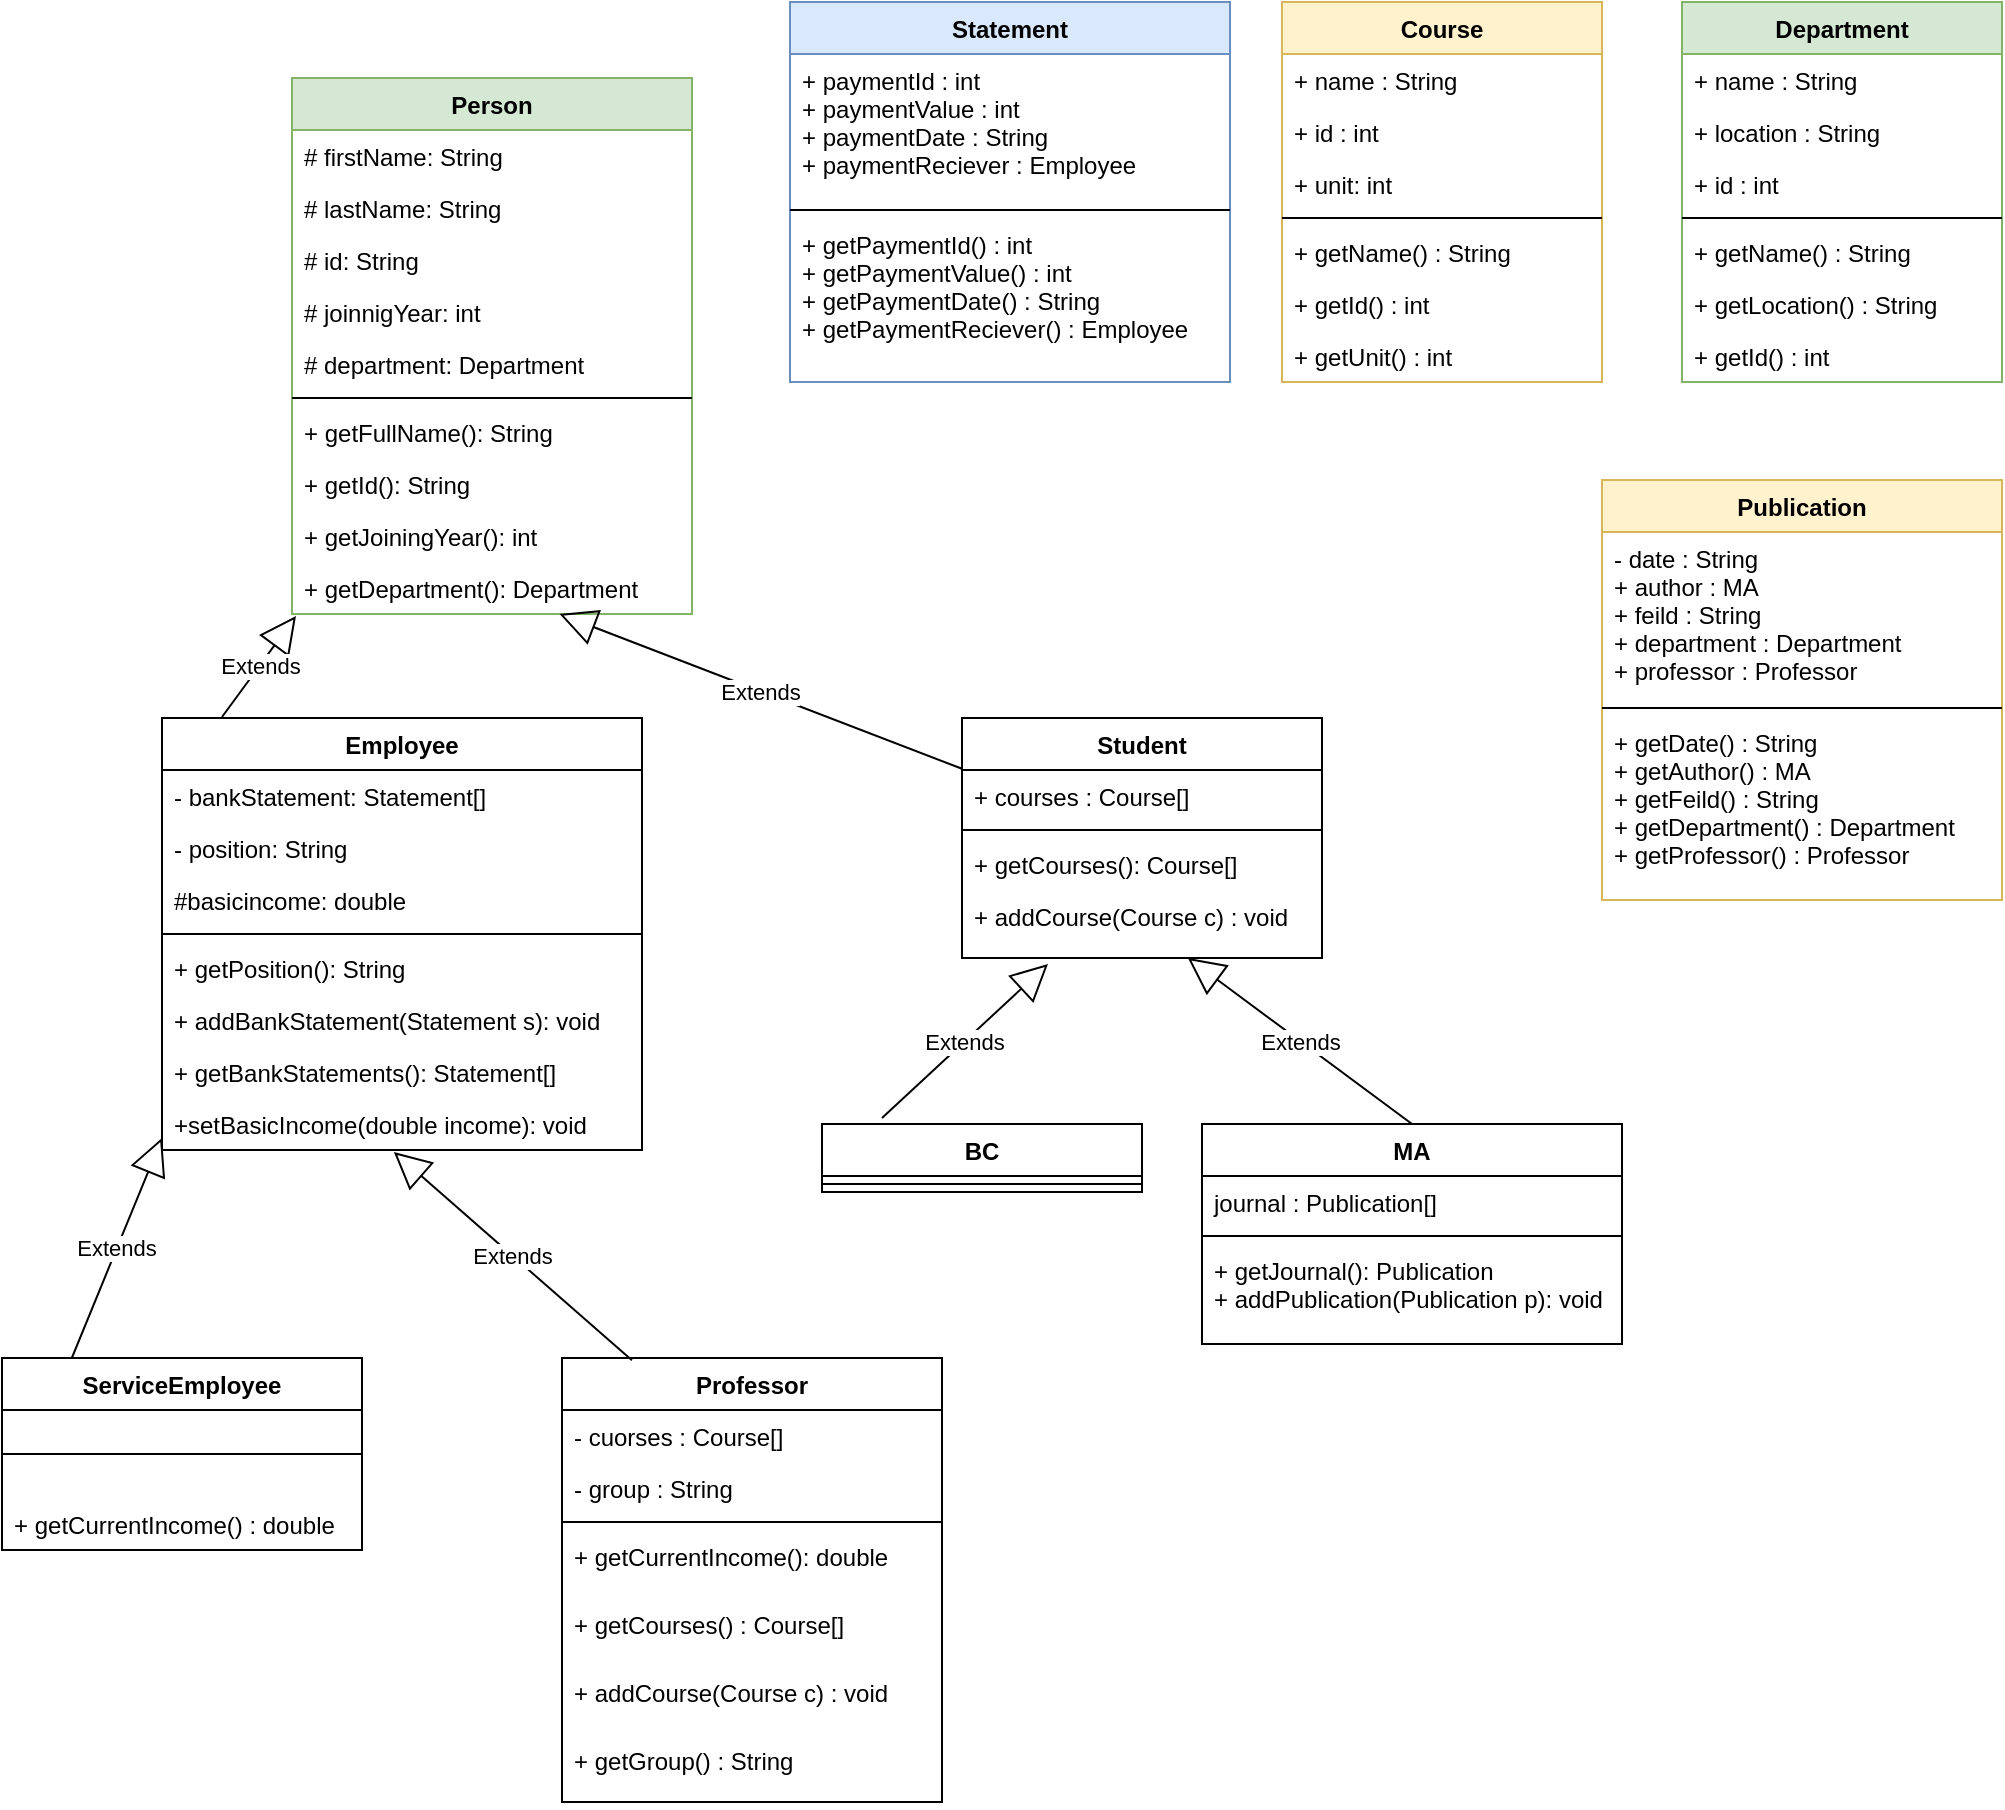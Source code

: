 <mxfile version="10.6.5" type="device"><diagram id="3yNVoS74HjonTSlQO7go" name="Page-1"><mxGraphModel dx="840" dy="403" grid="1" gridSize="10" guides="1" tooltips="1" connect="1" arrows="1" fold="1" page="1" pageScale="1" pageWidth="1169" pageHeight="1654" math="0" shadow="0"><root><mxCell id="0"/><mxCell id="1" parent="0"/><mxCell id="3k4mZPgKWDSLk210Ht6q-1" value="Person" style="swimlane;fontStyle=1;align=center;verticalAlign=top;childLayout=stackLayout;horizontal=1;startSize=26;horizontalStack=0;resizeParent=1;resizeParentMax=0;resizeLast=0;collapsible=1;marginBottom=0;fillColor=#d5e8d4;strokeColor=#82b366;" vertex="1" parent="1"><mxGeometry x="225" y="80" width="200" height="268" as="geometry"/></mxCell><mxCell id="3k4mZPgKWDSLk210Ht6q-2" value="# firstName: String" style="text;strokeColor=none;fillColor=none;align=left;verticalAlign=top;spacingLeft=4;spacingRight=4;overflow=hidden;rotatable=0;points=[[0,0.5],[1,0.5]];portConstraint=eastwest;" vertex="1" parent="3k4mZPgKWDSLk210Ht6q-1"><mxGeometry y="26" width="200" height="26" as="geometry"/></mxCell><mxCell id="3k4mZPgKWDSLk210Ht6q-6" value="# lastName: String" style="text;strokeColor=none;fillColor=none;align=left;verticalAlign=top;spacingLeft=4;spacingRight=4;overflow=hidden;rotatable=0;points=[[0,0.5],[1,0.5]];portConstraint=eastwest;" vertex="1" parent="3k4mZPgKWDSLk210Ht6q-1"><mxGeometry y="52" width="200" height="26" as="geometry"/></mxCell><mxCell id="3k4mZPgKWDSLk210Ht6q-7" value="# id: String" style="text;strokeColor=none;fillColor=none;align=left;verticalAlign=top;spacingLeft=4;spacingRight=4;overflow=hidden;rotatable=0;points=[[0,0.5],[1,0.5]];portConstraint=eastwest;" vertex="1" parent="3k4mZPgKWDSLk210Ht6q-1"><mxGeometry y="78" width="200" height="26" as="geometry"/></mxCell><mxCell id="3k4mZPgKWDSLk210Ht6q-8" value="# joinnigYear: int" style="text;strokeColor=none;fillColor=none;align=left;verticalAlign=top;spacingLeft=4;spacingRight=4;overflow=hidden;rotatable=0;points=[[0,0.5],[1,0.5]];portConstraint=eastwest;" vertex="1" parent="3k4mZPgKWDSLk210Ht6q-1"><mxGeometry y="104" width="200" height="26" as="geometry"/></mxCell><mxCell id="3k4mZPgKWDSLk210Ht6q-9" value="# department: Department" style="text;strokeColor=none;fillColor=none;align=left;verticalAlign=top;spacingLeft=4;spacingRight=4;overflow=hidden;rotatable=0;points=[[0,0.5],[1,0.5]];portConstraint=eastwest;" vertex="1" parent="3k4mZPgKWDSLk210Ht6q-1"><mxGeometry y="130" width="200" height="26" as="geometry"/></mxCell><mxCell id="3k4mZPgKWDSLk210Ht6q-3" value="" style="line;strokeWidth=1;fillColor=none;align=left;verticalAlign=middle;spacingTop=-1;spacingLeft=3;spacingRight=3;rotatable=0;labelPosition=right;points=[];portConstraint=eastwest;" vertex="1" parent="3k4mZPgKWDSLk210Ht6q-1"><mxGeometry y="156" width="200" height="8" as="geometry"/></mxCell><mxCell id="3k4mZPgKWDSLk210Ht6q-4" value="+ getFullName(): String" style="text;strokeColor=none;fillColor=none;align=left;verticalAlign=top;spacingLeft=4;spacingRight=4;overflow=hidden;rotatable=0;points=[[0,0.5],[1,0.5]];portConstraint=eastwest;" vertex="1" parent="3k4mZPgKWDSLk210Ht6q-1"><mxGeometry y="164" width="200" height="26" as="geometry"/></mxCell><mxCell id="3k4mZPgKWDSLk210Ht6q-10" value="+ getId(): String" style="text;strokeColor=none;fillColor=none;align=left;verticalAlign=top;spacingLeft=4;spacingRight=4;overflow=hidden;rotatable=0;points=[[0,0.5],[1,0.5]];portConstraint=eastwest;" vertex="1" parent="3k4mZPgKWDSLk210Ht6q-1"><mxGeometry y="190" width="200" height="26" as="geometry"/></mxCell><mxCell id="3k4mZPgKWDSLk210Ht6q-11" value="+ getJoiningYear(): int" style="text;strokeColor=none;fillColor=none;align=left;verticalAlign=top;spacingLeft=4;spacingRight=4;overflow=hidden;rotatable=0;points=[[0,0.5],[1,0.5]];portConstraint=eastwest;" vertex="1" parent="3k4mZPgKWDSLk210Ht6q-1"><mxGeometry y="216" width="200" height="26" as="geometry"/></mxCell><mxCell id="3k4mZPgKWDSLk210Ht6q-12" value="+ getDepartment(): Department" style="text;strokeColor=none;fillColor=none;align=left;verticalAlign=top;spacingLeft=4;spacingRight=4;overflow=hidden;rotatable=0;points=[[0,0.5],[1,0.5]];portConstraint=eastwest;" vertex="1" parent="3k4mZPgKWDSLk210Ht6q-1"><mxGeometry y="242" width="200" height="26" as="geometry"/></mxCell><mxCell id="3k4mZPgKWDSLk210Ht6q-14" value="Employee" style="swimlane;fontStyle=1;align=center;verticalAlign=top;childLayout=stackLayout;horizontal=1;startSize=26;horizontalStack=0;resizeParent=1;resizeParentMax=0;resizeLast=0;collapsible=1;marginBottom=0;" vertex="1" parent="1"><mxGeometry x="160" y="400" width="240" height="216" as="geometry"/></mxCell><mxCell id="3k4mZPgKWDSLk210Ht6q-18" value="Extends" style="endArrow=block;endSize=16;endFill=0;html=1;entryX=0.01;entryY=1.038;entryDx=0;entryDy=0;entryPerimeter=0;" edge="1" parent="3k4mZPgKWDSLk210Ht6q-14" target="3k4mZPgKWDSLk210Ht6q-12"><mxGeometry width="160" relative="1" as="geometry"><mxPoint x="30" y="-0.5" as="sourcePoint"/><mxPoint x="157" y="-48" as="targetPoint"/></mxGeometry></mxCell><mxCell id="3k4mZPgKWDSLk210Ht6q-15" value="- bankStatement: Statement[]" style="text;strokeColor=none;fillColor=none;align=left;verticalAlign=top;spacingLeft=4;spacingRight=4;overflow=hidden;rotatable=0;points=[[0,0.5],[1,0.5]];portConstraint=eastwest;" vertex="1" parent="3k4mZPgKWDSLk210Ht6q-14"><mxGeometry y="26" width="240" height="26" as="geometry"/></mxCell><mxCell id="3k4mZPgKWDSLk210Ht6q-19" value="- position: String&#10;" style="text;strokeColor=none;fillColor=none;align=left;verticalAlign=top;spacingLeft=4;spacingRight=4;overflow=hidden;rotatable=0;points=[[0,0.5],[1,0.5]];portConstraint=eastwest;" vertex="1" parent="3k4mZPgKWDSLk210Ht6q-14"><mxGeometry y="52" width="240" height="26" as="geometry"/></mxCell><mxCell id="3k4mZPgKWDSLk210Ht6q-20" value="#basicincome: double" style="text;strokeColor=none;fillColor=none;align=left;verticalAlign=top;spacingLeft=4;spacingRight=4;overflow=hidden;rotatable=0;points=[[0,0.5],[1,0.5]];portConstraint=eastwest;" vertex="1" parent="3k4mZPgKWDSLk210Ht6q-14"><mxGeometry y="78" width="240" height="26" as="geometry"/></mxCell><mxCell id="3k4mZPgKWDSLk210Ht6q-16" value="" style="line;strokeWidth=1;fillColor=none;align=left;verticalAlign=middle;spacingTop=-1;spacingLeft=3;spacingRight=3;rotatable=0;labelPosition=right;points=[];portConstraint=eastwest;" vertex="1" parent="3k4mZPgKWDSLk210Ht6q-14"><mxGeometry y="104" width="240" height="8" as="geometry"/></mxCell><mxCell id="3k4mZPgKWDSLk210Ht6q-17" value="+ getPosition(): String" style="text;strokeColor=none;fillColor=none;align=left;verticalAlign=top;spacingLeft=4;spacingRight=4;overflow=hidden;rotatable=0;points=[[0,0.5],[1,0.5]];portConstraint=eastwest;" vertex="1" parent="3k4mZPgKWDSLk210Ht6q-14"><mxGeometry y="112" width="240" height="26" as="geometry"/></mxCell><mxCell id="3k4mZPgKWDSLk210Ht6q-21" value="+ addBankStatement(Statement s): void" style="text;strokeColor=none;fillColor=none;align=left;verticalAlign=top;spacingLeft=4;spacingRight=4;overflow=hidden;rotatable=0;points=[[0,0.5],[1,0.5]];portConstraint=eastwest;" vertex="1" parent="3k4mZPgKWDSLk210Ht6q-14"><mxGeometry y="138" width="240" height="26" as="geometry"/></mxCell><mxCell id="3k4mZPgKWDSLk210Ht6q-22" value="+ getBankStatements(): Statement[]" style="text;strokeColor=none;fillColor=none;align=left;verticalAlign=top;spacingLeft=4;spacingRight=4;overflow=hidden;rotatable=0;points=[[0,0.5],[1,0.5]];portConstraint=eastwest;" vertex="1" parent="3k4mZPgKWDSLk210Ht6q-14"><mxGeometry y="164" width="240" height="26" as="geometry"/></mxCell><mxCell id="3k4mZPgKWDSLk210Ht6q-23" value="+setBasicIncome(double income): void" style="text;strokeColor=none;fillColor=none;align=left;verticalAlign=top;spacingLeft=4;spacingRight=4;overflow=hidden;rotatable=0;points=[[0,0.5],[1,0.5]];portConstraint=eastwest;" vertex="1" parent="3k4mZPgKWDSLk210Ht6q-14"><mxGeometry y="190" width="240" height="26" as="geometry"/></mxCell><mxCell id="3k4mZPgKWDSLk210Ht6q-24" value="ServiceEmployee" style="swimlane;fontStyle=1;align=center;verticalAlign=top;childLayout=stackLayout;horizontal=1;startSize=26;horizontalStack=0;resizeParent=1;resizeParentMax=0;resizeLast=0;collapsible=1;marginBottom=0;" vertex="1" parent="1"><mxGeometry x="80" y="720" width="180" height="96" as="geometry"/></mxCell><mxCell id="3k4mZPgKWDSLk210Ht6q-30" value="" style="line;strokeWidth=1;fillColor=none;align=left;verticalAlign=middle;spacingTop=-1;spacingLeft=3;spacingRight=3;rotatable=0;labelPosition=right;points=[];portConstraint=eastwest;" vertex="1" parent="3k4mZPgKWDSLk210Ht6q-24"><mxGeometry y="26" width="180" height="44" as="geometry"/></mxCell><mxCell id="3k4mZPgKWDSLk210Ht6q-27" value="+ getCurrentIncome() : double" style="text;strokeColor=none;fillColor=none;align=left;verticalAlign=top;spacingLeft=4;spacingRight=4;overflow=hidden;rotatable=0;points=[[0,0.5],[1,0.5]];portConstraint=eastwest;" vertex="1" parent="3k4mZPgKWDSLk210Ht6q-24"><mxGeometry y="70" width="180" height="26" as="geometry"/></mxCell><mxCell id="3k4mZPgKWDSLk210Ht6q-28" value="Extends" style="endArrow=block;endSize=16;endFill=0;html=1;exitX=0.194;exitY=0;exitDx=0;exitDy=0;exitPerimeter=0;" edge="1" parent="1" source="3k4mZPgKWDSLk210Ht6q-24"><mxGeometry width="160" relative="1" as="geometry"><mxPoint x="80" y="719.5" as="sourcePoint"/><mxPoint x="160" y="610" as="targetPoint"/></mxGeometry></mxCell><mxCell id="3k4mZPgKWDSLk210Ht6q-34" value="Professor" style="swimlane;fontStyle=1;align=center;verticalAlign=top;childLayout=stackLayout;horizontal=1;startSize=26;horizontalStack=0;resizeParent=1;resizeParentMax=0;resizeLast=0;collapsible=1;marginBottom=0;" vertex="1" parent="1"><mxGeometry x="360" y="720" width="190" height="222" as="geometry"/></mxCell><mxCell id="3k4mZPgKWDSLk210Ht6q-35" value="- cuorses : Course[]" style="text;strokeColor=none;fillColor=none;align=left;verticalAlign=top;spacingLeft=4;spacingRight=4;overflow=hidden;rotatable=0;points=[[0,0.5],[1,0.5]];portConstraint=eastwest;" vertex="1" parent="3k4mZPgKWDSLk210Ht6q-34"><mxGeometry y="26" width="190" height="26" as="geometry"/></mxCell><mxCell id="3k4mZPgKWDSLk210Ht6q-38" value="- group : String" style="text;strokeColor=none;fillColor=none;align=left;verticalAlign=top;spacingLeft=4;spacingRight=4;overflow=hidden;rotatable=0;points=[[0,0.5],[1,0.5]];portConstraint=eastwest;" vertex="1" parent="3k4mZPgKWDSLk210Ht6q-34"><mxGeometry y="52" width="190" height="26" as="geometry"/></mxCell><mxCell id="3k4mZPgKWDSLk210Ht6q-36" value="" style="line;strokeWidth=1;fillColor=none;align=left;verticalAlign=middle;spacingTop=-1;spacingLeft=3;spacingRight=3;rotatable=0;labelPosition=right;points=[];portConstraint=eastwest;" vertex="1" parent="3k4mZPgKWDSLk210Ht6q-34"><mxGeometry y="78" width="190" height="8" as="geometry"/></mxCell><mxCell id="3k4mZPgKWDSLk210Ht6q-37" value="+ getCurrentIncome(): double" style="text;strokeColor=none;fillColor=none;align=left;verticalAlign=top;spacingLeft=4;spacingRight=4;overflow=hidden;rotatable=0;points=[[0,0.5],[1,0.5]];portConstraint=eastwest;" vertex="1" parent="3k4mZPgKWDSLk210Ht6q-34"><mxGeometry y="86" width="190" height="34" as="geometry"/></mxCell><mxCell id="3k4mZPgKWDSLk210Ht6q-39" value="+ getCourses() : Course[]" style="text;strokeColor=none;fillColor=none;align=left;verticalAlign=top;spacingLeft=4;spacingRight=4;overflow=hidden;rotatable=0;points=[[0,0.5],[1,0.5]];portConstraint=eastwest;" vertex="1" parent="3k4mZPgKWDSLk210Ht6q-34"><mxGeometry y="120" width="190" height="34" as="geometry"/></mxCell><mxCell id="3k4mZPgKWDSLk210Ht6q-40" value="+ addCourse(Course c) : void " style="text;strokeColor=none;fillColor=none;align=left;verticalAlign=top;spacingLeft=4;spacingRight=4;overflow=hidden;rotatable=0;points=[[0,0.5],[1,0.5]];portConstraint=eastwest;" vertex="1" parent="3k4mZPgKWDSLk210Ht6q-34"><mxGeometry y="154" width="190" height="34" as="geometry"/></mxCell><mxCell id="3k4mZPgKWDSLk210Ht6q-41" value="+ getGroup() : String" style="text;strokeColor=none;fillColor=none;align=left;verticalAlign=top;spacingLeft=4;spacingRight=4;overflow=hidden;rotatable=0;points=[[0,0.5],[1,0.5]];portConstraint=eastwest;" vertex="1" parent="3k4mZPgKWDSLk210Ht6q-34"><mxGeometry y="188" width="190" height="34" as="geometry"/></mxCell><mxCell id="3k4mZPgKWDSLk210Ht6q-42" value="Extends" style="endArrow=block;endSize=16;endFill=0;html=1;exitX=0.184;exitY=0.005;exitDx=0;exitDy=0;exitPerimeter=0;entryX=0.483;entryY=1.038;entryDx=0;entryDy=0;entryPerimeter=0;" edge="1" parent="1" source="3k4mZPgKWDSLk210Ht6q-34" target="3k4mZPgKWDSLk210Ht6q-23"><mxGeometry width="160" relative="1" as="geometry"><mxPoint x="320" y="667.5" as="sourcePoint"/><mxPoint x="480" y="667.5" as="targetPoint"/></mxGeometry></mxCell><mxCell id="3k4mZPgKWDSLk210Ht6q-43" value="Student" style="swimlane;fontStyle=1;align=center;verticalAlign=top;childLayout=stackLayout;horizontal=1;startSize=26;horizontalStack=0;resizeParent=1;resizeParentMax=0;resizeLast=0;collapsible=1;marginBottom=0;" vertex="1" parent="1"><mxGeometry x="560" y="400" width="180" height="120" as="geometry"/></mxCell><mxCell id="3k4mZPgKWDSLk210Ht6q-44" value="+ courses : Course[]" style="text;strokeColor=none;fillColor=none;align=left;verticalAlign=top;spacingLeft=4;spacingRight=4;overflow=hidden;rotatable=0;points=[[0,0.5],[1,0.5]];portConstraint=eastwest;" vertex="1" parent="3k4mZPgKWDSLk210Ht6q-43"><mxGeometry y="26" width="180" height="26" as="geometry"/></mxCell><mxCell id="3k4mZPgKWDSLk210Ht6q-45" value="" style="line;strokeWidth=1;fillColor=none;align=left;verticalAlign=middle;spacingTop=-1;spacingLeft=3;spacingRight=3;rotatable=0;labelPosition=right;points=[];portConstraint=eastwest;" vertex="1" parent="3k4mZPgKWDSLk210Ht6q-43"><mxGeometry y="52" width="180" height="8" as="geometry"/></mxCell><mxCell id="3k4mZPgKWDSLk210Ht6q-46" value="+ getCourses(): Course[]" style="text;strokeColor=none;fillColor=none;align=left;verticalAlign=top;spacingLeft=4;spacingRight=4;overflow=hidden;rotatable=0;points=[[0,0.5],[1,0.5]];portConstraint=eastwest;" vertex="1" parent="3k4mZPgKWDSLk210Ht6q-43"><mxGeometry y="60" width="180" height="26" as="geometry"/></mxCell><mxCell id="3k4mZPgKWDSLk210Ht6q-48" value="+ addCourse(Course c) : void" style="text;strokeColor=none;fillColor=none;align=left;verticalAlign=top;spacingLeft=4;spacingRight=4;overflow=hidden;rotatable=0;points=[[0,0.5],[1,0.5]];portConstraint=eastwest;" vertex="1" parent="3k4mZPgKWDSLk210Ht6q-43"><mxGeometry y="86" width="180" height="34" as="geometry"/></mxCell><mxCell id="3k4mZPgKWDSLk210Ht6q-47" value="Extends" style="endArrow=block;endSize=16;endFill=0;html=1;" edge="1" parent="1" source="3k4mZPgKWDSLk210Ht6q-43" target="3k4mZPgKWDSLk210Ht6q-12"><mxGeometry width="160" relative="1" as="geometry"><mxPoint x="520" y="369.5" as="sourcePoint"/><mxPoint x="680" y="369.5" as="targetPoint"/><Array as="points"/></mxGeometry></mxCell><mxCell id="3k4mZPgKWDSLk210Ht6q-52" value="BC" style="swimlane;fontStyle=1;align=center;verticalAlign=top;childLayout=stackLayout;horizontal=1;startSize=26;horizontalStack=0;resizeParent=1;resizeParentMax=0;resizeLast=0;collapsible=1;marginBottom=0;" vertex="1" parent="1"><mxGeometry x="490" y="603" width="160" height="34" as="geometry"/></mxCell><mxCell id="3k4mZPgKWDSLk210Ht6q-54" value="" style="line;strokeWidth=1;fillColor=none;align=left;verticalAlign=middle;spacingTop=-1;spacingLeft=3;spacingRight=3;rotatable=0;labelPosition=right;points=[];portConstraint=eastwest;" vertex="1" parent="3k4mZPgKWDSLk210Ht6q-52"><mxGeometry y="26" width="160" height="8" as="geometry"/></mxCell><mxCell id="3k4mZPgKWDSLk210Ht6q-56" value="Extends" style="endArrow=block;endSize=16;endFill=0;html=1;entryX=0.239;entryY=1.088;entryDx=0;entryDy=0;entryPerimeter=0;" edge="1" parent="1" target="3k4mZPgKWDSLk210Ht6q-48"><mxGeometry width="160" relative="1" as="geometry"><mxPoint x="520" y="600" as="sourcePoint"/><mxPoint x="630" y="559" as="targetPoint"/></mxGeometry></mxCell><mxCell id="3k4mZPgKWDSLk210Ht6q-58" value="MA" style="swimlane;fontStyle=1;align=center;verticalAlign=top;childLayout=stackLayout;horizontal=1;startSize=26;horizontalStack=0;resizeParent=1;resizeParentMax=0;resizeLast=0;collapsible=1;marginBottom=0;" vertex="1" parent="1"><mxGeometry x="680" y="603" width="210" height="110" as="geometry"/></mxCell><mxCell id="3k4mZPgKWDSLk210Ht6q-59" value="journal : Publication[]" style="text;strokeColor=none;fillColor=none;align=left;verticalAlign=top;spacingLeft=4;spacingRight=4;overflow=hidden;rotatable=0;points=[[0,0.5],[1,0.5]];portConstraint=eastwest;" vertex="1" parent="3k4mZPgKWDSLk210Ht6q-58"><mxGeometry y="26" width="210" height="26" as="geometry"/></mxCell><mxCell id="3k4mZPgKWDSLk210Ht6q-60" value="" style="line;strokeWidth=1;fillColor=none;align=left;verticalAlign=middle;spacingTop=-1;spacingLeft=3;spacingRight=3;rotatable=0;labelPosition=right;points=[];portConstraint=eastwest;" vertex="1" parent="3k4mZPgKWDSLk210Ht6q-58"><mxGeometry y="52" width="210" height="8" as="geometry"/></mxCell><mxCell id="3k4mZPgKWDSLk210Ht6q-61" value="+ getJournal(): Publication&#10;+ addPublication(Publication p): void&#10;" style="text;strokeColor=none;fillColor=none;align=left;verticalAlign=top;spacingLeft=4;spacingRight=4;overflow=hidden;rotatable=0;points=[[0,0.5],[1,0.5]];portConstraint=eastwest;" vertex="1" parent="3k4mZPgKWDSLk210Ht6q-58"><mxGeometry y="60" width="210" height="50" as="geometry"/></mxCell><mxCell id="3k4mZPgKWDSLk210Ht6q-62" value="Extends" style="endArrow=block;endSize=16;endFill=0;html=1;exitX=0.5;exitY=0;exitDx=0;exitDy=0;" edge="1" parent="1" source="3k4mZPgKWDSLk210Ht6q-58" target="3k4mZPgKWDSLk210Ht6q-48"><mxGeometry width="160" relative="1" as="geometry"><mxPoint x="650" y="560" as="sourcePoint"/><mxPoint x="810" y="560" as="targetPoint"/></mxGeometry></mxCell><mxCell id="3k4mZPgKWDSLk210Ht6q-67" value="Course" style="swimlane;fontStyle=1;align=center;verticalAlign=top;childLayout=stackLayout;horizontal=1;startSize=26;horizontalStack=0;resizeParent=1;resizeParentMax=0;resizeLast=0;collapsible=1;marginBottom=0;fillColor=#fff2cc;strokeColor=#d6b656;" vertex="1" parent="1"><mxGeometry x="720" y="42" width="160" height="190" as="geometry"/></mxCell><mxCell id="3k4mZPgKWDSLk210Ht6q-68" value="+ name : String" style="text;strokeColor=none;fillColor=none;align=left;verticalAlign=top;spacingLeft=4;spacingRight=4;overflow=hidden;rotatable=0;points=[[0,0.5],[1,0.5]];portConstraint=eastwest;" vertex="1" parent="3k4mZPgKWDSLk210Ht6q-67"><mxGeometry y="26" width="160" height="26" as="geometry"/></mxCell><mxCell id="3k4mZPgKWDSLk210Ht6q-71" value="+ id : int" style="text;strokeColor=none;fillColor=none;align=left;verticalAlign=top;spacingLeft=4;spacingRight=4;overflow=hidden;rotatable=0;points=[[0,0.5],[1,0.5]];portConstraint=eastwest;" vertex="1" parent="3k4mZPgKWDSLk210Ht6q-67"><mxGeometry y="52" width="160" height="26" as="geometry"/></mxCell><mxCell id="3k4mZPgKWDSLk210Ht6q-73" value="+ unit: int" style="text;strokeColor=none;fillColor=none;align=left;verticalAlign=top;spacingLeft=4;spacingRight=4;overflow=hidden;rotatable=0;points=[[0,0.5],[1,0.5]];portConstraint=eastwest;" vertex="1" parent="3k4mZPgKWDSLk210Ht6q-67"><mxGeometry y="78" width="160" height="26" as="geometry"/></mxCell><mxCell id="3k4mZPgKWDSLk210Ht6q-69" value="" style="line;strokeWidth=1;fillColor=none;align=left;verticalAlign=middle;spacingTop=-1;spacingLeft=3;spacingRight=3;rotatable=0;labelPosition=right;points=[];portConstraint=eastwest;" vertex="1" parent="3k4mZPgKWDSLk210Ht6q-67"><mxGeometry y="104" width="160" height="8" as="geometry"/></mxCell><mxCell id="3k4mZPgKWDSLk210Ht6q-70" value="+ getName() : String" style="text;strokeColor=none;fillColor=none;align=left;verticalAlign=top;spacingLeft=4;spacingRight=4;overflow=hidden;rotatable=0;points=[[0,0.5],[1,0.5]];portConstraint=eastwest;" vertex="1" parent="3k4mZPgKWDSLk210Ht6q-67"><mxGeometry y="112" width="160" height="26" as="geometry"/></mxCell><mxCell id="3k4mZPgKWDSLk210Ht6q-72" value="+ getId() : int" style="text;strokeColor=none;fillColor=none;align=left;verticalAlign=top;spacingLeft=4;spacingRight=4;overflow=hidden;rotatable=0;points=[[0,0.5],[1,0.5]];portConstraint=eastwest;" vertex="1" parent="3k4mZPgKWDSLk210Ht6q-67"><mxGeometry y="138" width="160" height="26" as="geometry"/></mxCell><mxCell id="3k4mZPgKWDSLk210Ht6q-74" value="+ getUnit() : int" style="text;strokeColor=none;fillColor=none;align=left;verticalAlign=top;spacingLeft=4;spacingRight=4;overflow=hidden;rotatable=0;points=[[0,0.5],[1,0.5]];portConstraint=eastwest;" vertex="1" parent="3k4mZPgKWDSLk210Ht6q-67"><mxGeometry y="164" width="160" height="26" as="geometry"/></mxCell><mxCell id="3k4mZPgKWDSLk210Ht6q-75" value="Department" style="swimlane;fontStyle=1;align=center;verticalAlign=top;childLayout=stackLayout;horizontal=1;startSize=26;horizontalStack=0;resizeParent=1;resizeParentMax=0;resizeLast=0;collapsible=1;marginBottom=0;fillColor=#d5e8d4;strokeColor=#82b366;" vertex="1" parent="1"><mxGeometry x="920" y="42" width="160" height="190" as="geometry"/></mxCell><mxCell id="3k4mZPgKWDSLk210Ht6q-76" value="+ name : String" style="text;strokeColor=none;fillColor=none;align=left;verticalAlign=top;spacingLeft=4;spacingRight=4;overflow=hidden;rotatable=0;points=[[0,0.5],[1,0.5]];portConstraint=eastwest;" vertex="1" parent="3k4mZPgKWDSLk210Ht6q-75"><mxGeometry y="26" width="160" height="26" as="geometry"/></mxCell><mxCell id="3k4mZPgKWDSLk210Ht6q-79" value="+ location : String" style="text;strokeColor=none;fillColor=none;align=left;verticalAlign=top;spacingLeft=4;spacingRight=4;overflow=hidden;rotatable=0;points=[[0,0.5],[1,0.5]];portConstraint=eastwest;" vertex="1" parent="3k4mZPgKWDSLk210Ht6q-75"><mxGeometry y="52" width="160" height="26" as="geometry"/></mxCell><mxCell id="3k4mZPgKWDSLk210Ht6q-80" value="+ id : int" style="text;strokeColor=none;fillColor=none;align=left;verticalAlign=top;spacingLeft=4;spacingRight=4;overflow=hidden;rotatable=0;points=[[0,0.5],[1,0.5]];portConstraint=eastwest;" vertex="1" parent="3k4mZPgKWDSLk210Ht6q-75"><mxGeometry y="78" width="160" height="26" as="geometry"/></mxCell><mxCell id="3k4mZPgKWDSLk210Ht6q-77" value="" style="line;strokeWidth=1;fillColor=none;align=left;verticalAlign=middle;spacingTop=-1;spacingLeft=3;spacingRight=3;rotatable=0;labelPosition=right;points=[];portConstraint=eastwest;" vertex="1" parent="3k4mZPgKWDSLk210Ht6q-75"><mxGeometry y="104" width="160" height="8" as="geometry"/></mxCell><mxCell id="3k4mZPgKWDSLk210Ht6q-78" value="+ getName() : String" style="text;strokeColor=none;fillColor=none;align=left;verticalAlign=top;spacingLeft=4;spacingRight=4;overflow=hidden;rotatable=0;points=[[0,0.5],[1,0.5]];portConstraint=eastwest;" vertex="1" parent="3k4mZPgKWDSLk210Ht6q-75"><mxGeometry y="112" width="160" height="26" as="geometry"/></mxCell><mxCell id="3k4mZPgKWDSLk210Ht6q-81" value="+ getLocation() : String" style="text;strokeColor=none;fillColor=none;align=left;verticalAlign=top;spacingLeft=4;spacingRight=4;overflow=hidden;rotatable=0;points=[[0,0.5],[1,0.5]];portConstraint=eastwest;" vertex="1" parent="3k4mZPgKWDSLk210Ht6q-75"><mxGeometry y="138" width="160" height="26" as="geometry"/></mxCell><mxCell id="3k4mZPgKWDSLk210Ht6q-82" value="+ getId() : int" style="text;strokeColor=none;fillColor=none;align=left;verticalAlign=top;spacingLeft=4;spacingRight=4;overflow=hidden;rotatable=0;points=[[0,0.5],[1,0.5]];portConstraint=eastwest;" vertex="1" parent="3k4mZPgKWDSLk210Ht6q-75"><mxGeometry y="164" width="160" height="26" as="geometry"/></mxCell><mxCell id="3k4mZPgKWDSLk210Ht6q-102" value="Statement" style="swimlane;fontStyle=1;align=center;verticalAlign=top;childLayout=stackLayout;horizontal=1;startSize=26;horizontalStack=0;resizeParent=1;resizeParentMax=0;resizeLast=0;collapsible=1;marginBottom=0;fillColor=#dae8fc;strokeColor=#6c8ebf;" vertex="1" parent="1"><mxGeometry x="474" y="42" width="220" height="190" as="geometry"/></mxCell><mxCell id="3k4mZPgKWDSLk210Ht6q-103" value="+ paymentId : int&#10;+ paymentValue : int&#10;+ paymentDate : String&#10;+ paymentReciever : Employee &#10;" style="text;strokeColor=none;fillColor=none;align=left;verticalAlign=top;spacingLeft=4;spacingRight=4;overflow=hidden;rotatable=0;points=[[0,0.5],[1,0.5]];portConstraint=eastwest;" vertex="1" parent="3k4mZPgKWDSLk210Ht6q-102"><mxGeometry y="26" width="220" height="74" as="geometry"/></mxCell><mxCell id="3k4mZPgKWDSLk210Ht6q-104" value="" style="line;strokeWidth=1;fillColor=none;align=left;verticalAlign=middle;spacingTop=-1;spacingLeft=3;spacingRight=3;rotatable=0;labelPosition=right;points=[];portConstraint=eastwest;" vertex="1" parent="3k4mZPgKWDSLk210Ht6q-102"><mxGeometry y="100" width="220" height="8" as="geometry"/></mxCell><mxCell id="3k4mZPgKWDSLk210Ht6q-105" value="+ getPaymentId() : int&#10;+ getPaymentValue() : int&#10;+ getPaymentDate() : String&#10;+ getPaymentReciever() : Employee &#10;&#10;" style="text;strokeColor=none;fillColor=none;align=left;verticalAlign=top;spacingLeft=4;spacingRight=4;overflow=hidden;rotatable=0;points=[[0,0.5],[1,0.5]];portConstraint=eastwest;" vertex="1" parent="3k4mZPgKWDSLk210Ht6q-102"><mxGeometry y="108" width="220" height="82" as="geometry"/></mxCell><mxCell id="3k4mZPgKWDSLk210Ht6q-109" value="Publication" style="swimlane;fontStyle=1;align=center;verticalAlign=top;childLayout=stackLayout;horizontal=1;startSize=26;horizontalStack=0;resizeParent=1;resizeParentMax=0;resizeLast=0;collapsible=1;marginBottom=0;fillColor=#fff2cc;strokeColor=#d6b656;" vertex="1" parent="1"><mxGeometry x="880" y="281" width="200" height="210" as="geometry"/></mxCell><mxCell id="3k4mZPgKWDSLk210Ht6q-110" value="- date : String&#10;+ author : MA&#10;+ feild : String&#10;+ department : Department&#10;+ professor : Professor" style="text;strokeColor=none;fillColor=none;align=left;verticalAlign=top;spacingLeft=4;spacingRight=4;overflow=hidden;rotatable=0;points=[[0,0.5],[1,0.5]];portConstraint=eastwest;" vertex="1" parent="3k4mZPgKWDSLk210Ht6q-109"><mxGeometry y="26" width="200" height="84" as="geometry"/></mxCell><mxCell id="3k4mZPgKWDSLk210Ht6q-111" value="" style="line;strokeWidth=1;fillColor=none;align=left;verticalAlign=middle;spacingTop=-1;spacingLeft=3;spacingRight=3;rotatable=0;labelPosition=right;points=[];portConstraint=eastwest;" vertex="1" parent="3k4mZPgKWDSLk210Ht6q-109"><mxGeometry y="110" width="200" height="8" as="geometry"/></mxCell><mxCell id="3k4mZPgKWDSLk210Ht6q-112" value="+ getDate() : String&#10;+ getAuthor() : MA&#10;+ getFeild() : String&#10;+ getDepartment() : Department&#10;+ getProfessor() : Professor" style="text;strokeColor=none;fillColor=none;align=left;verticalAlign=top;spacingLeft=4;spacingRight=4;overflow=hidden;rotatable=0;points=[[0,0.5],[1,0.5]];portConstraint=eastwest;" vertex="1" parent="3k4mZPgKWDSLk210Ht6q-109"><mxGeometry y="118" width="200" height="92" as="geometry"/></mxCell></root></mxGraphModel></diagram></mxfile>